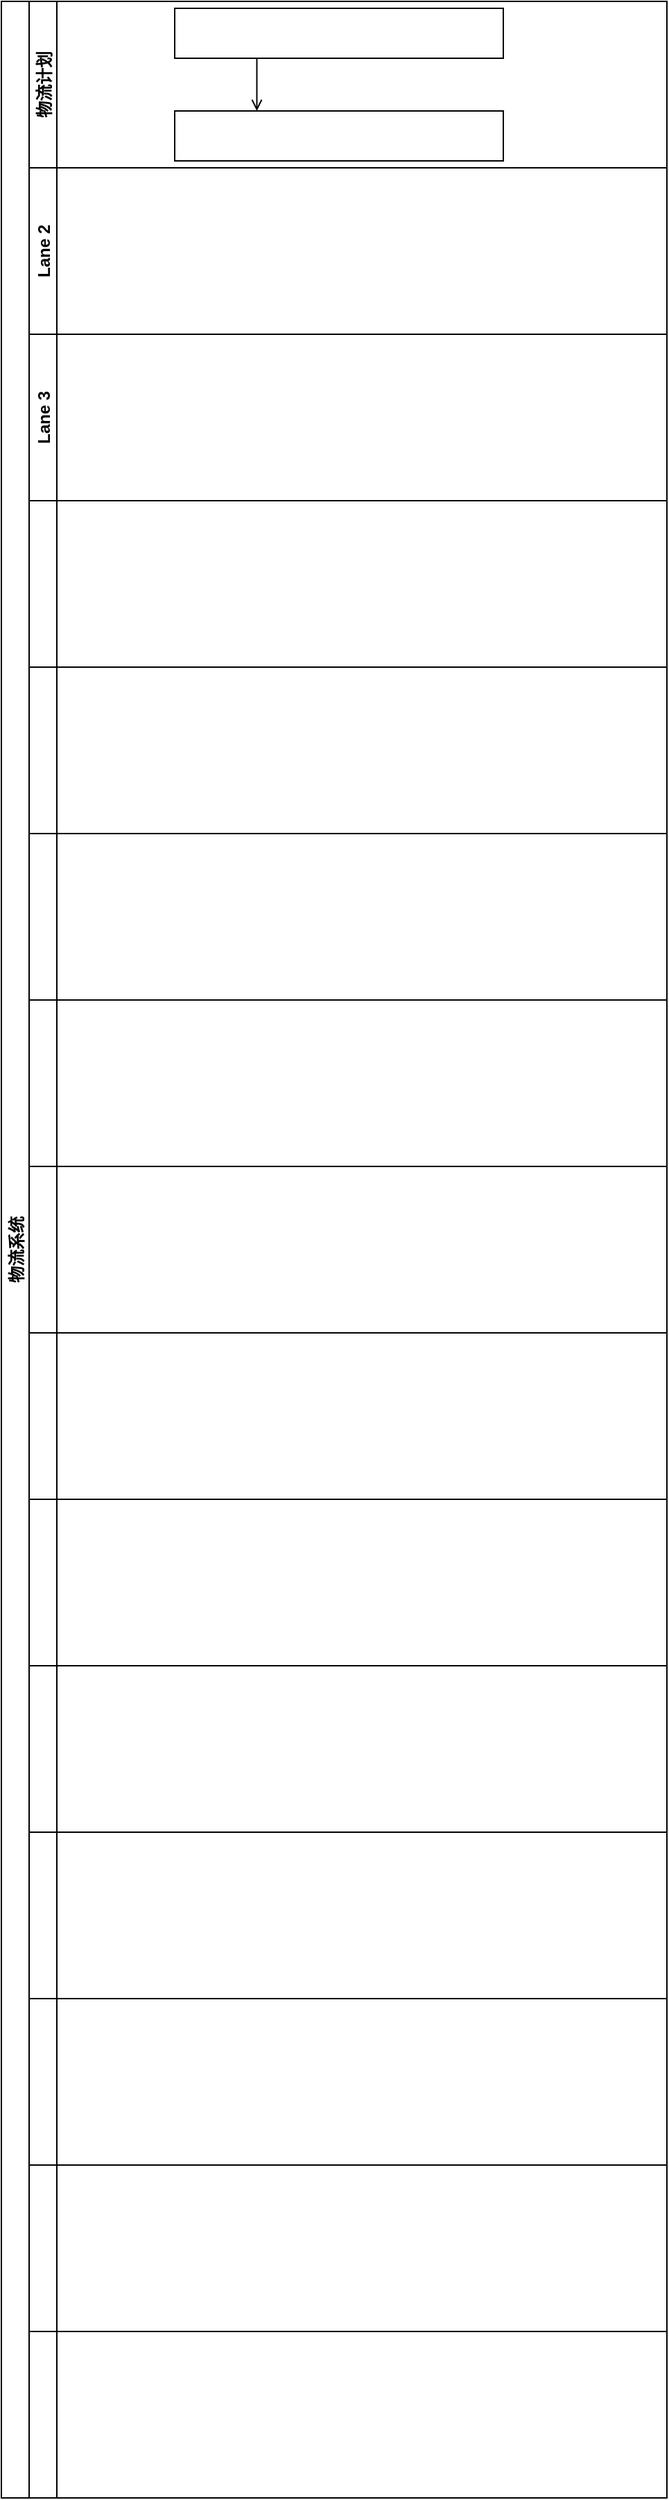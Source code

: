 <mxfile version="20.3.7" type="github">
  <diagram id="4sM6ASObdVb9LUDv15Ly" name="Page-1">
    <mxGraphModel dx="370" dy="1355" grid="0" gridSize="10" guides="1" tooltips="1" connect="1" arrows="1" fold="1" page="1" pageScale="1" pageWidth="827" pageHeight="1169" math="0" shadow="0">
      <root>
        <mxCell id="0" />
        <mxCell id="1" parent="0" />
        <mxCell id="APWTNTeZ0nBAhyDcR_AE-1" value="物流系统" style="swimlane;childLayout=stackLayout;resizeParent=1;resizeParentMax=0;horizontal=0;startSize=20;horizontalStack=0;" vertex="1" parent="1">
          <mxGeometry x="139" y="-43" width="480" height="1800" as="geometry" />
        </mxCell>
        <mxCell id="APWTNTeZ0nBAhyDcR_AE-2" value="物流计划" style="swimlane;startSize=20;horizontal=0;" vertex="1" parent="APWTNTeZ0nBAhyDcR_AE-1">
          <mxGeometry x="20" width="460" height="120" as="geometry" />
        </mxCell>
        <mxCell id="APWTNTeZ0nBAhyDcR_AE-19" style="edgeStyle=orthogonalEdgeStyle;rounded=0;orthogonalLoop=1;jettySize=auto;html=1;exitX=0.25;exitY=1;exitDx=0;exitDy=0;entryX=0.25;entryY=0;entryDx=0;entryDy=0;endArrow=open;endFill=0;" edge="1" parent="APWTNTeZ0nBAhyDcR_AE-2" source="APWTNTeZ0nBAhyDcR_AE-17" target="APWTNTeZ0nBAhyDcR_AE-18">
          <mxGeometry relative="1" as="geometry" />
        </mxCell>
        <mxCell id="APWTNTeZ0nBAhyDcR_AE-17" value="" style="rounded=0;whiteSpace=wrap;html=1;" vertex="1" parent="APWTNTeZ0nBAhyDcR_AE-2">
          <mxGeometry x="105" y="5" width="237" height="36" as="geometry" />
        </mxCell>
        <mxCell id="APWTNTeZ0nBAhyDcR_AE-18" value="" style="rounded=0;whiteSpace=wrap;html=1;" vertex="1" parent="APWTNTeZ0nBAhyDcR_AE-2">
          <mxGeometry x="105" y="79" width="237" height="36" as="geometry" />
        </mxCell>
        <mxCell id="APWTNTeZ0nBAhyDcR_AE-3" value="Lane 2" style="swimlane;startSize=20;horizontal=0;" vertex="1" parent="APWTNTeZ0nBAhyDcR_AE-1">
          <mxGeometry x="20" y="120" width="460" height="120" as="geometry" />
        </mxCell>
        <mxCell id="APWTNTeZ0nBAhyDcR_AE-4" value="Lane 3" style="swimlane;startSize=20;horizontal=0;" vertex="1" parent="APWTNTeZ0nBAhyDcR_AE-1">
          <mxGeometry x="20" y="240" width="460" height="120" as="geometry" />
        </mxCell>
        <mxCell id="APWTNTeZ0nBAhyDcR_AE-16" style="swimlane;startSize=20;horizontal=0;" vertex="1" parent="APWTNTeZ0nBAhyDcR_AE-1">
          <mxGeometry x="20" y="360" width="460" height="120" as="geometry" />
        </mxCell>
        <mxCell id="APWTNTeZ0nBAhyDcR_AE-15" style="swimlane;startSize=20;horizontal=0;" vertex="1" parent="APWTNTeZ0nBAhyDcR_AE-1">
          <mxGeometry x="20" y="480" width="460" height="120" as="geometry" />
        </mxCell>
        <mxCell id="APWTNTeZ0nBAhyDcR_AE-14" style="swimlane;startSize=20;horizontal=0;" vertex="1" parent="APWTNTeZ0nBAhyDcR_AE-1">
          <mxGeometry x="20" y="600" width="460" height="120" as="geometry" />
        </mxCell>
        <mxCell id="APWTNTeZ0nBAhyDcR_AE-13" style="swimlane;startSize=20;horizontal=0;" vertex="1" parent="APWTNTeZ0nBAhyDcR_AE-1">
          <mxGeometry x="20" y="720" width="460" height="120" as="geometry" />
        </mxCell>
        <mxCell id="APWTNTeZ0nBAhyDcR_AE-12" style="swimlane;startSize=20;horizontal=0;" vertex="1" parent="APWTNTeZ0nBAhyDcR_AE-1">
          <mxGeometry x="20" y="840" width="460" height="120" as="geometry" />
        </mxCell>
        <mxCell id="APWTNTeZ0nBAhyDcR_AE-11" style="swimlane;startSize=20;horizontal=0;" vertex="1" parent="APWTNTeZ0nBAhyDcR_AE-1">
          <mxGeometry x="20" y="960" width="460" height="120" as="geometry" />
        </mxCell>
        <mxCell id="APWTNTeZ0nBAhyDcR_AE-10" style="swimlane;startSize=20;horizontal=0;" vertex="1" parent="APWTNTeZ0nBAhyDcR_AE-1">
          <mxGeometry x="20" y="1080" width="460" height="120" as="geometry" />
        </mxCell>
        <mxCell id="APWTNTeZ0nBAhyDcR_AE-9" style="swimlane;startSize=20;horizontal=0;" vertex="1" parent="APWTNTeZ0nBAhyDcR_AE-1">
          <mxGeometry x="20" y="1200" width="460" height="120" as="geometry" />
        </mxCell>
        <mxCell id="APWTNTeZ0nBAhyDcR_AE-8" style="swimlane;startSize=20;horizontal=0;" vertex="1" parent="APWTNTeZ0nBAhyDcR_AE-1">
          <mxGeometry x="20" y="1320" width="460" height="120" as="geometry" />
        </mxCell>
        <mxCell id="APWTNTeZ0nBAhyDcR_AE-7" style="swimlane;startSize=20;horizontal=0;" vertex="1" parent="APWTNTeZ0nBAhyDcR_AE-1">
          <mxGeometry x="20" y="1440" width="460" height="120" as="geometry" />
        </mxCell>
        <mxCell id="APWTNTeZ0nBAhyDcR_AE-6" style="swimlane;startSize=20;horizontal=0;" vertex="1" parent="APWTNTeZ0nBAhyDcR_AE-1">
          <mxGeometry x="20" y="1560" width="460" height="120" as="geometry" />
        </mxCell>
        <mxCell id="APWTNTeZ0nBAhyDcR_AE-5" style="swimlane;startSize=20;horizontal=0;" vertex="1" parent="APWTNTeZ0nBAhyDcR_AE-1">
          <mxGeometry x="20" y="1680" width="460" height="120" as="geometry" />
        </mxCell>
      </root>
    </mxGraphModel>
  </diagram>
</mxfile>
